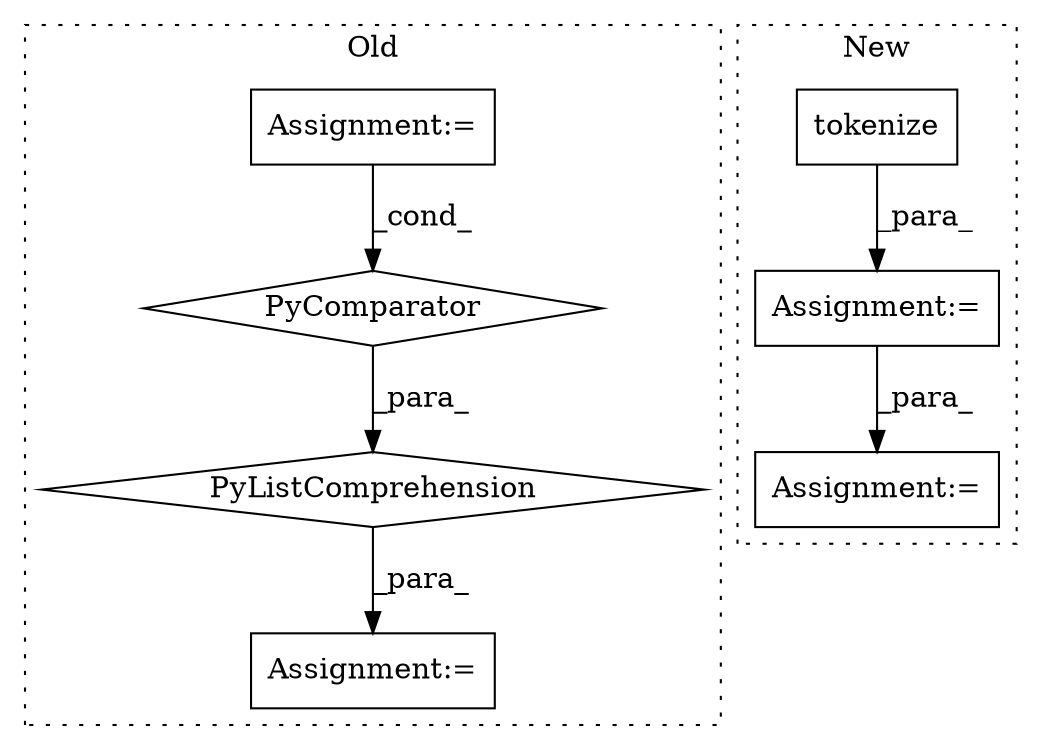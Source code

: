 digraph G {
subgraph cluster0 {
1 [label="PyListComprehension" a="109" s="20970" l="303" shape="diamond"];
3 [label="PyComparator" a="113" s="21239" l="26" shape="diamond"];
4 [label="Assignment:=" a="7" s="20958" l="12" shape="box"];
6 [label="Assignment:=" a="7" s="21239" l="26" shape="box"];
label = "Old";
style="dotted";
}
subgraph cluster1 {
2 [label="tokenize" a="32" s="20441,20459" l="9,1" shape="box"];
5 [label="Assignment:=" a="7" s="20670" l="12" shape="box"];
7 [label="Assignment:=" a="7" s="20765" l="42" shape="box"];
label = "New";
style="dotted";
}
1 -> 4 [label="_para_"];
2 -> 7 [label="_para_"];
3 -> 1 [label="_para_"];
6 -> 3 [label="_cond_"];
7 -> 5 [label="_para_"];
}